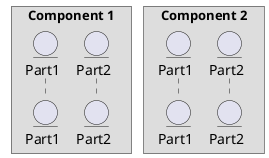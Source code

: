 {
  "sha1": "1m0buvui7wef7o624o3tsc7yullh77o",
  "insertion": {
    "when": "2024-05-30T20:48:19.730Z",
    "url": "https://github.com/plantuml/plantuml/issues/1535",
    "user": "plantuml@gmail.com"
  }
}
@startuml
  !pragma teoz true
  
          box "Component 1"
              entity Part1 as C1P1
              entity Part2 as C1P2
          end box
  
          box "Component 2"
              entity Part1 as C2P1
              entity Part2 as C2P2
          end box
@enduml
